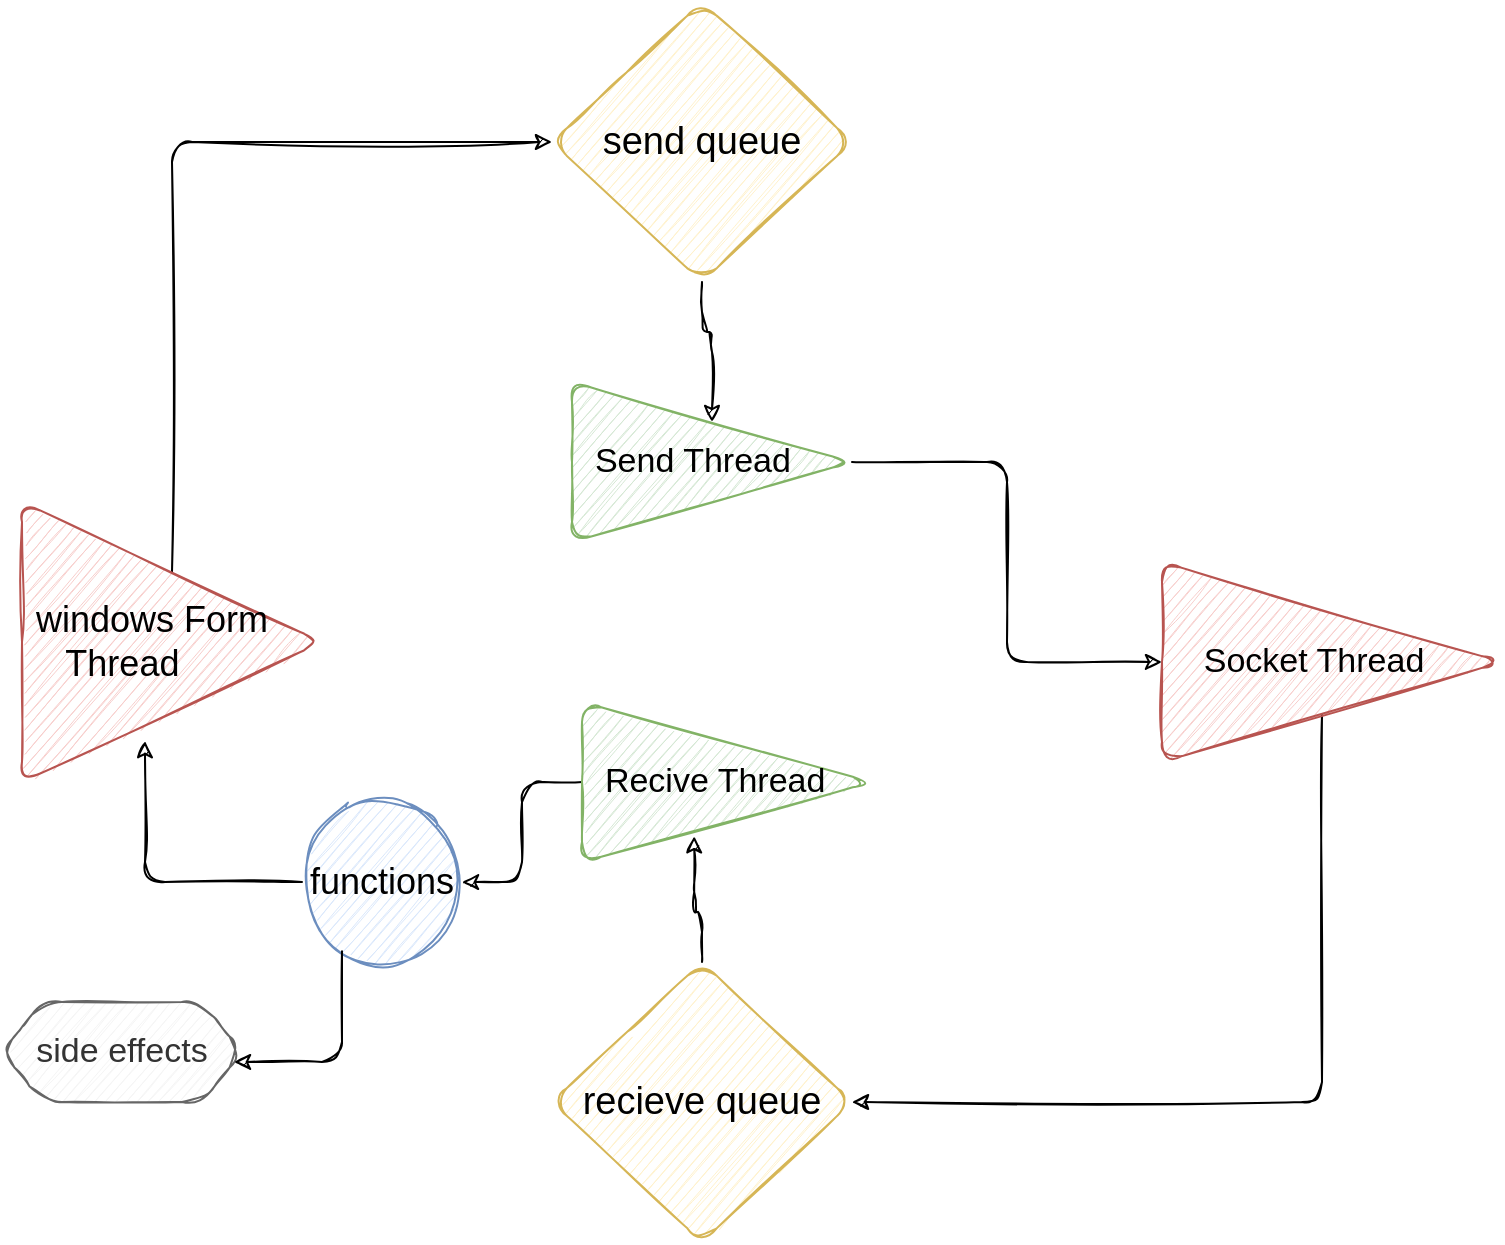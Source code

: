 <mxfile version="14.5.1" type="device"><diagram id="BuqfR-ra3RpoR7DnJ5HW" name="Page-1"><mxGraphModel dx="823" dy="659" grid="1" gridSize="10" guides="1" tooltips="1" connect="1" arrows="1" fold="1" page="1" pageScale="1" pageWidth="850" pageHeight="1100" math="0" shadow="0"><root><mxCell id="0"/><mxCell id="1" parent="0"/><mxCell id="bMHwBCKMYmQiMMVIXD0y-12" style="edgeStyle=orthogonalEdgeStyle;rounded=1;sketch=1;orthogonalLoop=1;jettySize=auto;html=1;exitX=0.5;exitY=0;exitDx=0;exitDy=0;entryX=0;entryY=0.5;entryDx=0;entryDy=0;strokeWidth=1;" edge="1" parent="1" source="bMHwBCKMYmQiMMVIXD0y-1" target="bMHwBCKMYmQiMMVIXD0y-6"><mxGeometry relative="1" as="geometry"><Array as="points"><mxPoint x="135" y="70"/></Array></mxGeometry></mxCell><mxCell id="bMHwBCKMYmQiMMVIXD0y-1" value="&lt;font style=&quot;font-size: 18px&quot;&gt;&amp;nbsp;windows Form&lt;br&gt;&amp;nbsp; &amp;nbsp; Thread&lt;br&gt;&lt;/font&gt;" style="triangle;whiteSpace=wrap;html=1;align=left;sketch=1;rounded=1;direction=east;fillColor=#f8cecc;strokeColor=#b85450;" vertex="1" parent="1"><mxGeometry x="60" y="250" width="150" height="140" as="geometry"/></mxCell><mxCell id="bMHwBCKMYmQiMMVIXD0y-20" style="edgeStyle=orthogonalEdgeStyle;rounded=1;sketch=1;orthogonalLoop=1;jettySize=auto;html=1;entryX=1;entryY=0.5;entryDx=0;entryDy=0;strokeWidth=1;" edge="1" parent="1" source="bMHwBCKMYmQiMMVIXD0y-2" target="bMHwBCKMYmQiMMVIXD0y-10"><mxGeometry relative="1" as="geometry"><Array as="points"><mxPoint x="710" y="550"/></Array></mxGeometry></mxCell><mxCell id="bMHwBCKMYmQiMMVIXD0y-2" value="&lt;font style=&quot;font-size: 17px&quot;&gt;&amp;nbsp; &amp;nbsp; Socket Thread&lt;/font&gt;" style="triangle;whiteSpace=wrap;html=1;align=left;sketch=1;rounded=1;fillColor=#f8cecc;strokeColor=#b85450;" vertex="1" parent="1"><mxGeometry x="630" y="280" width="170" height="100" as="geometry"/></mxCell><mxCell id="bMHwBCKMYmQiMMVIXD0y-18" style="edgeStyle=orthogonalEdgeStyle;rounded=1;sketch=1;orthogonalLoop=1;jettySize=auto;html=1;strokeWidth=1;" edge="1" parent="1" source="bMHwBCKMYmQiMMVIXD0y-6" target="bMHwBCKMYmQiMMVIXD0y-7"><mxGeometry relative="1" as="geometry"/></mxCell><mxCell id="bMHwBCKMYmQiMMVIXD0y-6" value="&lt;font style=&quot;font-size: 19px&quot;&gt;send queue&lt;/font&gt;" style="rhombus;whiteSpace=wrap;html=1;rounded=1;sketch=1;align=center;strokeWidth=1;fillColor=#fff2cc;strokeColor=#d6b656;" vertex="1" parent="1"><mxGeometry x="325" width="150" height="140" as="geometry"/></mxCell><mxCell id="bMHwBCKMYmQiMMVIXD0y-19" style="edgeStyle=orthogonalEdgeStyle;rounded=1;sketch=1;orthogonalLoop=1;jettySize=auto;html=1;entryX=0;entryY=0.5;entryDx=0;entryDy=0;strokeWidth=1;" edge="1" parent="1" source="bMHwBCKMYmQiMMVIXD0y-7" target="bMHwBCKMYmQiMMVIXD0y-2"><mxGeometry relative="1" as="geometry"/></mxCell><mxCell id="bMHwBCKMYmQiMMVIXD0y-7" value="&lt;font style=&quot;font-size: 17px&quot;&gt;&amp;nbsp; Send Thread&lt;/font&gt;" style="triangle;whiteSpace=wrap;html=1;rounded=1;sketch=1;strokeWidth=1;align=left;fillColor=#d5e8d4;strokeColor=#82b366;" vertex="1" parent="1"><mxGeometry x="335" y="190" width="140" height="80" as="geometry"/></mxCell><mxCell id="bMHwBCKMYmQiMMVIXD0y-25" style="edgeStyle=orthogonalEdgeStyle;rounded=1;sketch=1;orthogonalLoop=1;jettySize=auto;html=1;strokeWidth=1;" edge="1" parent="1" source="bMHwBCKMYmQiMMVIXD0y-9" target="bMHwBCKMYmQiMMVIXD0y-24"><mxGeometry relative="1" as="geometry"/></mxCell><mxCell id="bMHwBCKMYmQiMMVIXD0y-9" value="&lt;font style=&quot;font-size: 17px&quot;&gt;&amp;nbsp; Recive Thread&lt;/font&gt;" style="triangle;whiteSpace=wrap;html=1;rounded=1;sketch=1;strokeWidth=1;align=left;fillColor=#d5e8d4;strokeColor=#82b366;" vertex="1" parent="1"><mxGeometry x="340" y="350" width="145" height="80" as="geometry"/></mxCell><mxCell id="bMHwBCKMYmQiMMVIXD0y-21" style="edgeStyle=orthogonalEdgeStyle;rounded=1;sketch=1;orthogonalLoop=1;jettySize=auto;html=1;entryX=0.387;entryY=0.839;entryDx=0;entryDy=0;entryPerimeter=0;strokeWidth=1;" edge="1" parent="1" source="bMHwBCKMYmQiMMVIXD0y-10" target="bMHwBCKMYmQiMMVIXD0y-9"><mxGeometry relative="1" as="geometry"/></mxCell><mxCell id="bMHwBCKMYmQiMMVIXD0y-10" value="&lt;font style=&quot;font-size: 19px&quot;&gt;recieve queue&lt;/font&gt;" style="rhombus;whiteSpace=wrap;html=1;rounded=1;sketch=1;align=center;strokeWidth=1;fillColor=#fff2cc;strokeColor=#d6b656;" vertex="1" parent="1"><mxGeometry x="325" y="480" width="150" height="140" as="geometry"/></mxCell><mxCell id="bMHwBCKMYmQiMMVIXD0y-26" style="edgeStyle=orthogonalEdgeStyle;rounded=1;sketch=1;orthogonalLoop=1;jettySize=auto;html=1;entryX=0.41;entryY=0.854;entryDx=0;entryDy=0;entryPerimeter=0;strokeWidth=1;" edge="1" parent="1" source="bMHwBCKMYmQiMMVIXD0y-24" target="bMHwBCKMYmQiMMVIXD0y-1"><mxGeometry relative="1" as="geometry"><Array as="points"><mxPoint x="122" y="440"/></Array></mxGeometry></mxCell><mxCell id="bMHwBCKMYmQiMMVIXD0y-24" value="&lt;font style=&quot;font-size: 18px&quot;&gt;functions&lt;/font&gt;" style="ellipse;whiteSpace=wrap;html=1;aspect=fixed;rounded=1;sketch=1;strokeWidth=1;align=center;fillColor=#dae8fc;strokeColor=#6c8ebf;" vertex="1" parent="1"><mxGeometry x="200" y="400" width="80" height="80" as="geometry"/></mxCell><mxCell id="bMHwBCKMYmQiMMVIXD0y-28" value="&lt;font style=&quot;font-size: 17px&quot;&gt;side effects&lt;/font&gt;" style="shape=hexagon;perimeter=hexagonPerimeter2;whiteSpace=wrap;html=1;fixedSize=1;rounded=1;sketch=1;strokeWidth=1;align=center;fillColor=#f5f5f5;strokeColor=#666666;fontColor=#333333;" vertex="1" parent="1"><mxGeometry x="50" y="500" width="120" height="50" as="geometry"/></mxCell><mxCell id="bMHwBCKMYmQiMMVIXD0y-29" style="edgeStyle=orthogonalEdgeStyle;rounded=1;sketch=1;orthogonalLoop=1;jettySize=auto;html=1;strokeWidth=1;" edge="1" parent="1" source="bMHwBCKMYmQiMMVIXD0y-24" target="bMHwBCKMYmQiMMVIXD0y-28"><mxGeometry relative="1" as="geometry"><mxPoint x="120" y="530" as="targetPoint"/><mxPoint x="220" y="474.641" as="sourcePoint"/><Array as="points"><mxPoint x="220" y="530"/><mxPoint x="120" y="530"/></Array></mxGeometry></mxCell></root></mxGraphModel></diagram></mxfile>